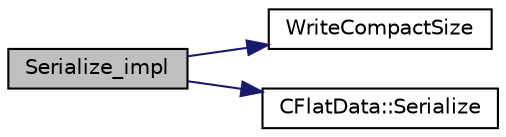 digraph "Serialize_impl"
{
  edge [fontname="Helvetica",fontsize="10",labelfontname="Helvetica",labelfontsize="10"];
  node [fontname="Helvetica",fontsize="10",shape=record];
  rankdir="LR";
  Node418 [label="Serialize_impl",height=0.2,width=0.4,color="black", fillcolor="grey75", style="filled", fontcolor="black"];
  Node418 -> Node419 [color="midnightblue",fontsize="10",style="solid",fontname="Helvetica"];
  Node419 [label="WriteCompactSize",height=0.2,width=0.4,color="black", fillcolor="white", style="filled",URL="$df/d9d/serialize_8h.html#a02cf7f551f8876dcd142e7c6c8a27e3b"];
  Node418 -> Node420 [color="midnightblue",fontsize="10",style="solid",fontname="Helvetica"];
  Node420 [label="CFlatData::Serialize",height=0.2,width=0.4,color="black", fillcolor="white", style="filled",URL="$d8/d4d/class_c_flat_data.html#a97449211175d7fbbb88830cbba808132"];
}
